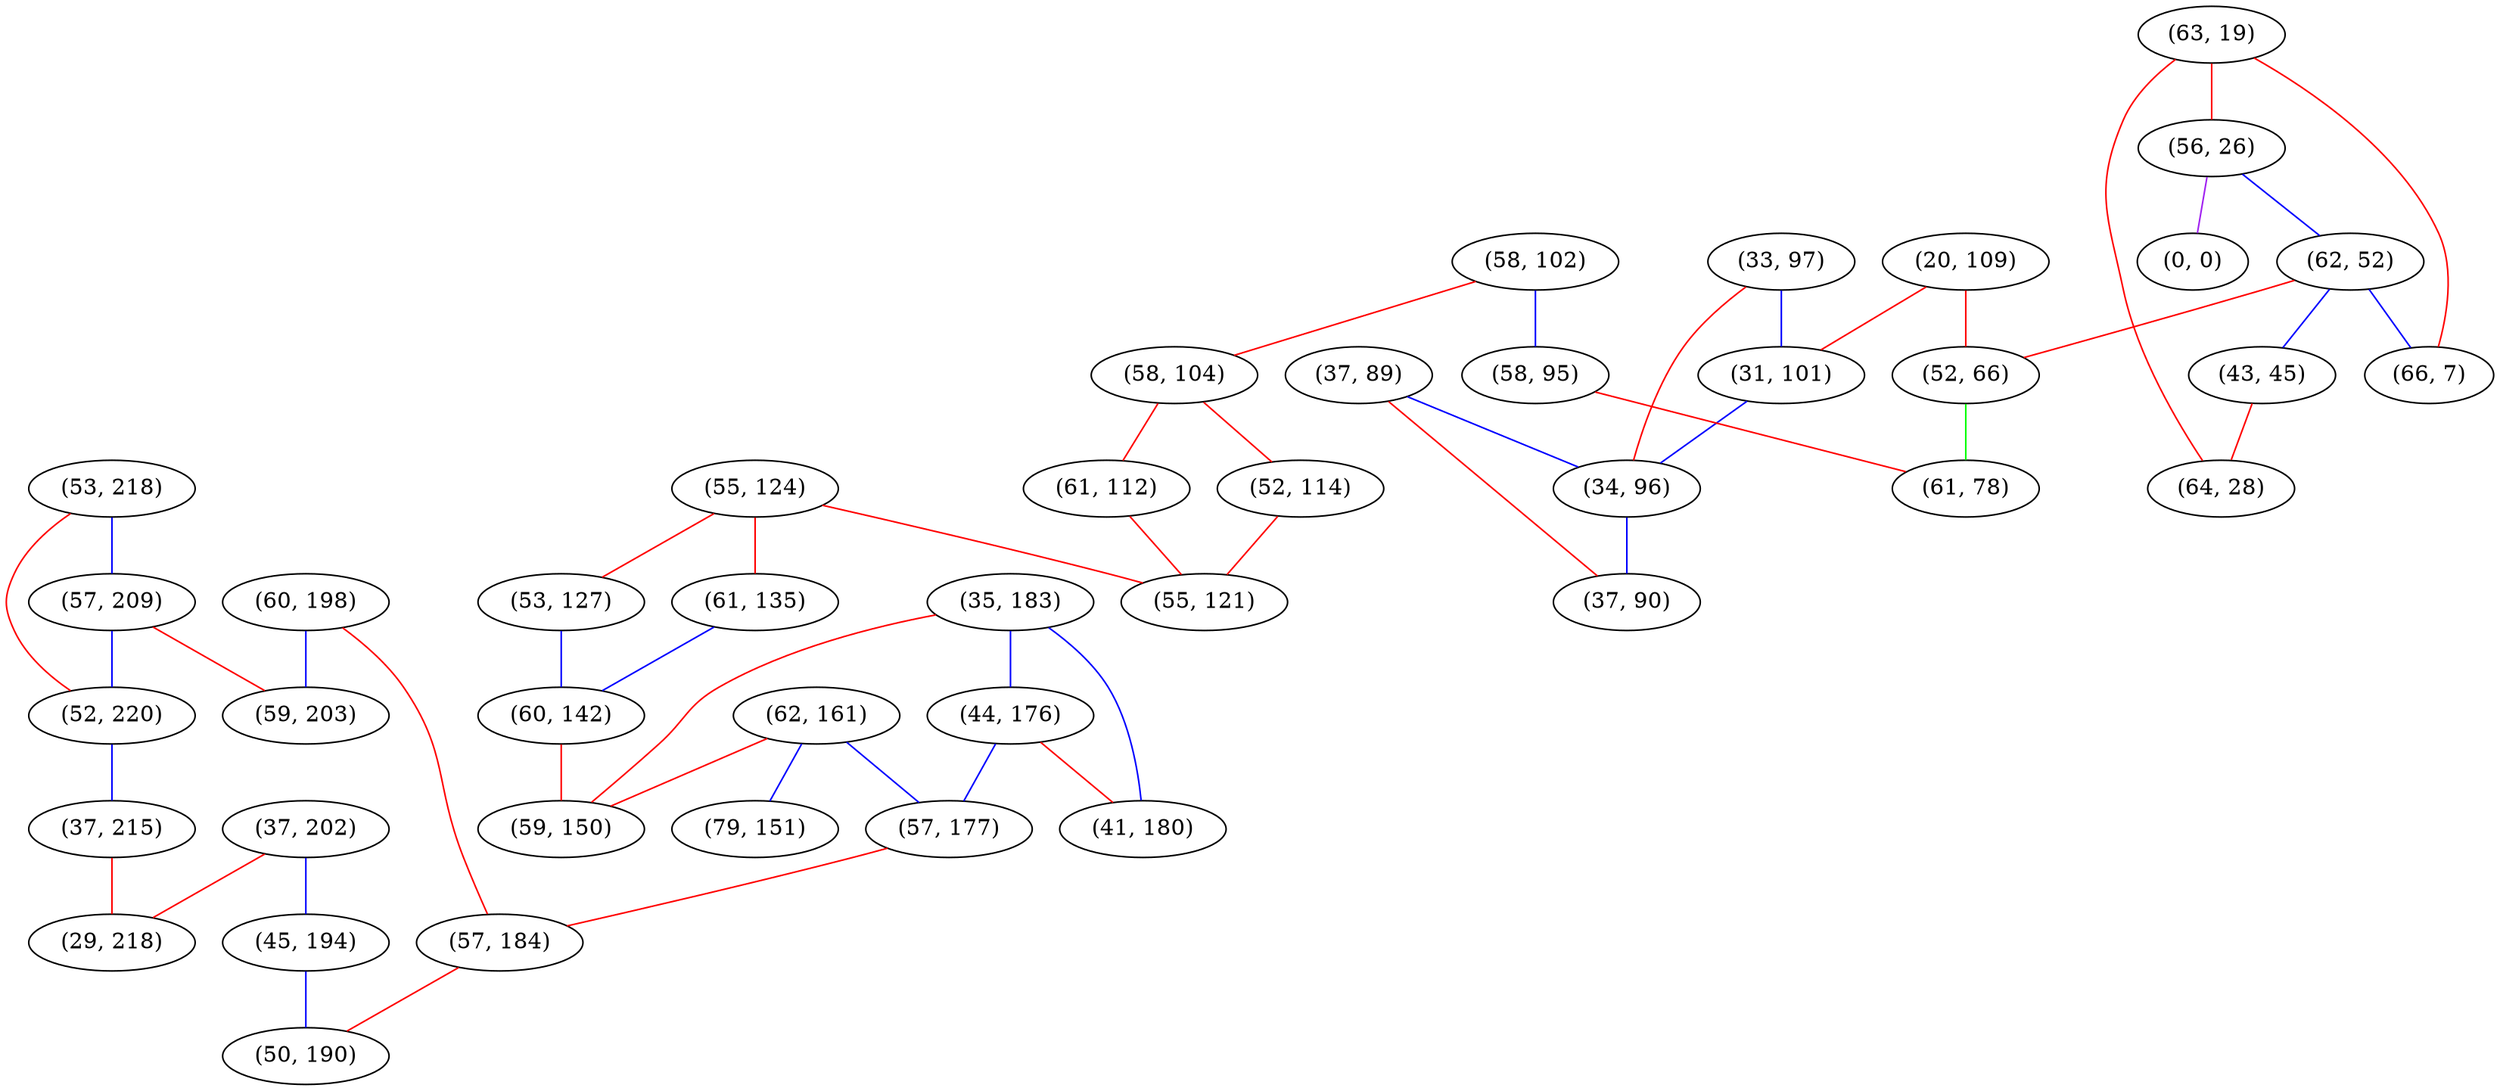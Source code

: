 graph "" {
"(62, 161)";
"(35, 183)";
"(37, 89)";
"(44, 176)";
"(58, 102)";
"(60, 198)";
"(20, 109)";
"(53, 218)";
"(57, 177)";
"(55, 124)";
"(63, 19)";
"(57, 184)";
"(56, 26)";
"(58, 104)";
"(62, 52)";
"(33, 97)";
"(43, 45)";
"(66, 7)";
"(0, 0)";
"(37, 202)";
"(57, 209)";
"(41, 180)";
"(52, 66)";
"(31, 101)";
"(59, 203)";
"(58, 95)";
"(52, 220)";
"(61, 78)";
"(45, 194)";
"(50, 190)";
"(61, 112)";
"(64, 28)";
"(61, 135)";
"(79, 151)";
"(34, 96)";
"(53, 127)";
"(37, 90)";
"(60, 142)";
"(52, 114)";
"(37, 215)";
"(29, 218)";
"(59, 150)";
"(55, 121)";
"(62, 161)" -- "(57, 177)"  [color=blue, key=0, weight=3];
"(62, 161)" -- "(59, 150)"  [color=red, key=0, weight=1];
"(62, 161)" -- "(79, 151)"  [color=blue, key=0, weight=3];
"(35, 183)" -- "(41, 180)"  [color=blue, key=0, weight=3];
"(35, 183)" -- "(59, 150)"  [color=red, key=0, weight=1];
"(35, 183)" -- "(44, 176)"  [color=blue, key=0, weight=3];
"(37, 89)" -- "(34, 96)"  [color=blue, key=0, weight=3];
"(37, 89)" -- "(37, 90)"  [color=red, key=0, weight=1];
"(44, 176)" -- "(57, 177)"  [color=blue, key=0, weight=3];
"(44, 176)" -- "(41, 180)"  [color=red, key=0, weight=1];
"(58, 102)" -- "(58, 95)"  [color=blue, key=0, weight=3];
"(58, 102)" -- "(58, 104)"  [color=red, key=0, weight=1];
"(60, 198)" -- "(57, 184)"  [color=red, key=0, weight=1];
"(60, 198)" -- "(59, 203)"  [color=blue, key=0, weight=3];
"(20, 109)" -- "(52, 66)"  [color=red, key=0, weight=1];
"(20, 109)" -- "(31, 101)"  [color=red, key=0, weight=1];
"(53, 218)" -- "(52, 220)"  [color=red, key=0, weight=1];
"(53, 218)" -- "(57, 209)"  [color=blue, key=0, weight=3];
"(57, 177)" -- "(57, 184)"  [color=red, key=0, weight=1];
"(55, 124)" -- "(53, 127)"  [color=red, key=0, weight=1];
"(55, 124)" -- "(61, 135)"  [color=red, key=0, weight=1];
"(55, 124)" -- "(55, 121)"  [color=red, key=0, weight=1];
"(63, 19)" -- "(66, 7)"  [color=red, key=0, weight=1];
"(63, 19)" -- "(56, 26)"  [color=red, key=0, weight=1];
"(63, 19)" -- "(64, 28)"  [color=red, key=0, weight=1];
"(57, 184)" -- "(50, 190)"  [color=red, key=0, weight=1];
"(56, 26)" -- "(0, 0)"  [color=purple, key=0, weight=4];
"(56, 26)" -- "(62, 52)"  [color=blue, key=0, weight=3];
"(58, 104)" -- "(52, 114)"  [color=red, key=0, weight=1];
"(58, 104)" -- "(61, 112)"  [color=red, key=0, weight=1];
"(62, 52)" -- "(66, 7)"  [color=blue, key=0, weight=3];
"(62, 52)" -- "(52, 66)"  [color=red, key=0, weight=1];
"(62, 52)" -- "(43, 45)"  [color=blue, key=0, weight=3];
"(33, 97)" -- "(34, 96)"  [color=red, key=0, weight=1];
"(33, 97)" -- "(31, 101)"  [color=blue, key=0, weight=3];
"(43, 45)" -- "(64, 28)"  [color=red, key=0, weight=1];
"(37, 202)" -- "(45, 194)"  [color=blue, key=0, weight=3];
"(37, 202)" -- "(29, 218)"  [color=red, key=0, weight=1];
"(57, 209)" -- "(52, 220)"  [color=blue, key=0, weight=3];
"(57, 209)" -- "(59, 203)"  [color=red, key=0, weight=1];
"(52, 66)" -- "(61, 78)"  [color=green, key=0, weight=2];
"(31, 101)" -- "(34, 96)"  [color=blue, key=0, weight=3];
"(58, 95)" -- "(61, 78)"  [color=red, key=0, weight=1];
"(52, 220)" -- "(37, 215)"  [color=blue, key=0, weight=3];
"(45, 194)" -- "(50, 190)"  [color=blue, key=0, weight=3];
"(61, 112)" -- "(55, 121)"  [color=red, key=0, weight=1];
"(61, 135)" -- "(60, 142)"  [color=blue, key=0, weight=3];
"(34, 96)" -- "(37, 90)"  [color=blue, key=0, weight=3];
"(53, 127)" -- "(60, 142)"  [color=blue, key=0, weight=3];
"(60, 142)" -- "(59, 150)"  [color=red, key=0, weight=1];
"(52, 114)" -- "(55, 121)"  [color=red, key=0, weight=1];
"(37, 215)" -- "(29, 218)"  [color=red, key=0, weight=1];
}
